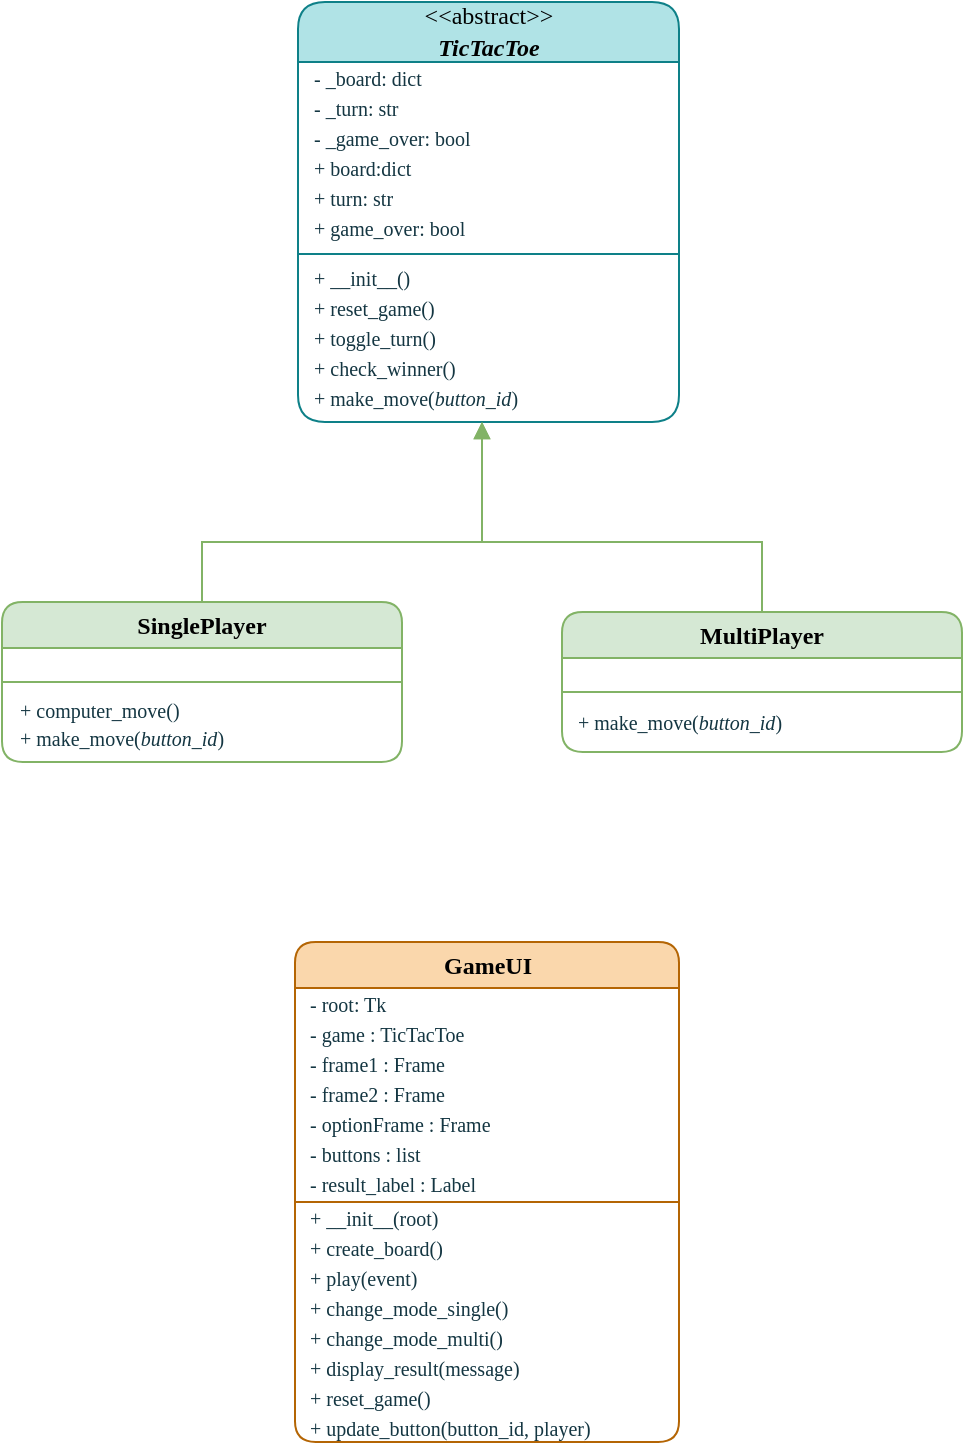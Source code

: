 <mxfile version="24.8.4">
  <diagram id="C5RBs43oDa-KdzZeNtuy" name="Page-1">
    <mxGraphModel dx="605" dy="350" grid="1" gridSize="10" guides="1" tooltips="1" connect="1" arrows="1" fold="1" page="1" pageScale="1" pageWidth="827" pageHeight="1169" math="0" shadow="0">
      <root>
        <mxCell id="WIyWlLk6GJQsqaUBKTNV-0" />
        <mxCell id="WIyWlLk6GJQsqaUBKTNV-1" parent="WIyWlLk6GJQsqaUBKTNV-0" />
        <mxCell id="yLoTYEVH0sTe2W0TpJp4-2" value="&lt;font face=&quot;Times New Roman&quot;&gt;GameUI&lt;/font&gt;" style="swimlane;whiteSpace=wrap;html=1;hachureGap=4;fontFamily=Architects Daughter;fontSource=https%3A%2F%2Ffonts.googleapis.com%2Fcss%3Ffamily%3DArchitects%2BDaughter;rounded=1;labelBackgroundColor=none;fillColor=#fad7ac;strokeColor=#b46504;" vertex="1" parent="WIyWlLk6GJQsqaUBKTNV-1">
          <mxGeometry x="306.5" y="860" width="192" height="250" as="geometry">
            <mxRectangle x="310" y="60" width="90" height="30" as="alternateBounds" />
          </mxGeometry>
        </mxCell>
        <mxCell id="yLoTYEVH0sTe2W0TpJp4-4" value="&lt;font style=&quot;font-size: 10px;&quot; face=&quot;Times New Roman&quot;&gt;- root: Tk&lt;/font&gt;" style="text;html=1;align=left;verticalAlign=middle;whiteSpace=wrap;rounded=1;fontFamily=Architects Daughter;fontSource=https%3A%2F%2Ffonts.googleapis.com%2Fcss%3Ffamily%3DArchitects%2BDaughter;fontSize=10;labelBackgroundColor=none;fontColor=#143642;" vertex="1" parent="yLoTYEVH0sTe2W0TpJp4-2">
          <mxGeometry x="5" y="23" width="185" height="15" as="geometry" />
        </mxCell>
        <mxCell id="yLoTYEVH0sTe2W0TpJp4-6" value="&lt;font style=&quot;font-size: 10px;&quot; face=&quot;Times New Roman&quot;&gt;- game : TicTacToe&lt;/font&gt;" style="text;html=1;align=left;verticalAlign=middle;whiteSpace=wrap;rounded=1;fontFamily=Architects Daughter;fontSource=https%3A%2F%2Ffonts.googleapis.com%2Fcss%3Ffamily%3DArchitects%2BDaughter;fontSize=10;labelBackgroundColor=none;fontColor=#143642;" vertex="1" parent="yLoTYEVH0sTe2W0TpJp4-2">
          <mxGeometry x="5" y="38" width="185" height="15" as="geometry" />
        </mxCell>
        <mxCell id="yLoTYEVH0sTe2W0TpJp4-7" value="&lt;font style=&quot;font-size: 10px;&quot; face=&quot;Times New Roman&quot;&gt;- frame1 : Frame&lt;/font&gt;" style="text;html=1;align=left;verticalAlign=middle;whiteSpace=wrap;rounded=1;fontFamily=Architects Daughter;fontSource=https%3A%2F%2Ffonts.googleapis.com%2Fcss%3Ffamily%3DArchitects%2BDaughter;fontSize=10;labelBackgroundColor=none;fontColor=#143642;" vertex="1" parent="yLoTYEVH0sTe2W0TpJp4-2">
          <mxGeometry x="5" y="53" width="185" height="15" as="geometry" />
        </mxCell>
        <mxCell id="yLoTYEVH0sTe2W0TpJp4-8" value="&lt;font style=&quot;font-size: 10px;&quot;&gt;- frame2 : Frame&lt;/font&gt;" style="text;html=1;align=left;verticalAlign=middle;whiteSpace=wrap;rounded=1;fontFamily=Times New Roman;fontSize=10;labelBackgroundColor=none;fontColor=#143642;" vertex="1" parent="yLoTYEVH0sTe2W0TpJp4-2">
          <mxGeometry x="5" y="68" width="185" height="15" as="geometry" />
        </mxCell>
        <mxCell id="yLoTYEVH0sTe2W0TpJp4-9" value="&lt;font style=&quot;font-size: 10px;&quot; face=&quot;Times New Roman&quot;&gt;- optionFrame : Frame&lt;/font&gt;" style="text;html=1;align=left;verticalAlign=middle;whiteSpace=wrap;rounded=1;fontFamily=Architects Daughter;fontSource=https%3A%2F%2Ffonts.googleapis.com%2Fcss%3Ffamily%3DArchitects%2BDaughter;fontSize=10;labelBackgroundColor=none;fontColor=#143642;" vertex="1" parent="yLoTYEVH0sTe2W0TpJp4-2">
          <mxGeometry x="5" y="83" width="185" height="15" as="geometry" />
        </mxCell>
        <mxCell id="yLoTYEVH0sTe2W0TpJp4-3" value="" style="endArrow=none;html=1;rounded=1;hachureGap=4;fontFamily=Architects Daughter;fontSource=https%3A%2F%2Ffonts.googleapis.com%2Fcss%3Ffamily%3DArchitects%2BDaughter;exitX=0;exitY=0.5;exitDx=0;exitDy=0;labelBackgroundColor=none;strokeColor=#b46504;fontColor=default;fillColor=#fad7ac;" edge="1" parent="yLoTYEVH0sTe2W0TpJp4-2">
          <mxGeometry width="50" height="50" relative="1" as="geometry">
            <mxPoint y="130" as="sourcePoint" />
            <mxPoint x="192" y="130" as="targetPoint" />
          </mxGeometry>
        </mxCell>
        <mxCell id="yLoTYEVH0sTe2W0TpJp4-10" value="&lt;font style=&quot;font-size: 10px;&quot; face=&quot;Times New Roman&quot;&gt;- buttons : list&lt;/font&gt;" style="text;html=1;align=left;verticalAlign=middle;whiteSpace=wrap;rounded=1;fontFamily=Architects Daughter;fontSource=https%3A%2F%2Ffonts.googleapis.com%2Fcss%3Ffamily%3DArchitects%2BDaughter;fontSize=10;labelBackgroundColor=none;fontColor=#143642;" vertex="1" parent="yLoTYEVH0sTe2W0TpJp4-2">
          <mxGeometry x="5" y="98" width="185" height="15" as="geometry" />
        </mxCell>
        <mxCell id="yLoTYEVH0sTe2W0TpJp4-11" value="&lt;font style=&quot;font-size: 10px;&quot; face=&quot;Times New Roman&quot;&gt;- result_label : Label&lt;/font&gt;" style="text;html=1;align=left;verticalAlign=middle;whiteSpace=wrap;rounded=1;fontFamily=Architects Daughter;fontSource=https%3A%2F%2Ffonts.googleapis.com%2Fcss%3Ffamily%3DArchitects%2BDaughter;fontSize=10;labelBackgroundColor=none;fontColor=#143642;" vertex="1" parent="yLoTYEVH0sTe2W0TpJp4-2">
          <mxGeometry x="5" y="113" width="185" height="15" as="geometry" />
        </mxCell>
        <mxCell id="yLoTYEVH0sTe2W0TpJp4-13" value="&lt;font style=&quot;font-size: 10px;&quot; face=&quot;Times New Roman&quot;&gt;+ __init__(root)&lt;/font&gt;" style="text;html=1;align=left;verticalAlign=middle;whiteSpace=wrap;rounded=1;fontFamily=Architects Daughter;fontSource=https%3A%2F%2Ffonts.googleapis.com%2Fcss%3Ffamily%3DArchitects%2BDaughter;fontSize=10;labelBackgroundColor=none;fontColor=#143642;" vertex="1" parent="yLoTYEVH0sTe2W0TpJp4-2">
          <mxGeometry x="5" y="130" width="185" height="15" as="geometry" />
        </mxCell>
        <mxCell id="yLoTYEVH0sTe2W0TpJp4-14" value="&lt;font style=&quot;font-size: 10px;&quot; face=&quot;Times New Roman&quot;&gt;+ create_board()&lt;/font&gt;" style="text;html=1;align=left;verticalAlign=middle;whiteSpace=wrap;rounded=1;fontFamily=Architects Daughter;fontSource=https%3A%2F%2Ffonts.googleapis.com%2Fcss%3Ffamily%3DArchitects%2BDaughter;fontSize=10;labelBackgroundColor=none;fontColor=#143642;" vertex="1" parent="yLoTYEVH0sTe2W0TpJp4-2">
          <mxGeometry x="5" y="145" width="200" height="15" as="geometry" />
        </mxCell>
        <mxCell id="yLoTYEVH0sTe2W0TpJp4-15" value="&lt;font face=&quot;Times New Roman&quot;&gt;+ play(event)&lt;/font&gt;" style="text;html=1;align=left;verticalAlign=middle;whiteSpace=wrap;rounded=1;fontFamily=Architects Daughter;fontSource=https%3A%2F%2Ffonts.googleapis.com%2Fcss%3Ffamily%3DArchitects%2BDaughter;fontSize=10;labelBackgroundColor=none;fontColor=#143642;" vertex="1" parent="yLoTYEVH0sTe2W0TpJp4-2">
          <mxGeometry x="5" y="160" width="200" height="15" as="geometry" />
        </mxCell>
        <mxCell id="yLoTYEVH0sTe2W0TpJp4-16" value="&lt;font style=&quot;font-size: 10px;&quot;&gt;+ change_mode_single()&lt;/font&gt;" style="text;html=1;align=left;verticalAlign=middle;whiteSpace=wrap;rounded=1;fontFamily=Times New Roman;fontSize=10;labelBackgroundColor=none;fontColor=#143642;" vertex="1" parent="yLoTYEVH0sTe2W0TpJp4-2">
          <mxGeometry x="5" y="175" width="200" height="15" as="geometry" />
        </mxCell>
        <mxCell id="yLoTYEVH0sTe2W0TpJp4-17" value="&lt;font style=&quot;font-size: 10px;&quot; face=&quot;Times New Roman&quot;&gt;+ change_mode_multi()&lt;/font&gt;" style="text;html=1;align=left;verticalAlign=middle;whiteSpace=wrap;rounded=1;fontFamily=Architects Daughter;fontSource=https%3A%2F%2Ffonts.googleapis.com%2Fcss%3Ffamily%3DArchitects%2BDaughter;fontSize=10;labelBackgroundColor=none;fontColor=#143642;" vertex="1" parent="yLoTYEVH0sTe2W0TpJp4-2">
          <mxGeometry x="5" y="190" width="200" height="15" as="geometry" />
        </mxCell>
        <mxCell id="yLoTYEVH0sTe2W0TpJp4-18" value="&lt;font face=&quot;Times New Roman&quot;&gt;+ display_result(message)&lt;/font&gt;" style="text;html=1;align=left;verticalAlign=middle;whiteSpace=wrap;rounded=1;fontFamily=Architects Daughter;fontSource=https%3A%2F%2Ffonts.googleapis.com%2Fcss%3Ffamily%3DArchitects%2BDaughter;fontSize=10;labelBackgroundColor=none;fontColor=#143642;" vertex="1" parent="yLoTYEVH0sTe2W0TpJp4-2">
          <mxGeometry x="5" y="205" width="200" height="15" as="geometry" />
        </mxCell>
        <mxCell id="yLoTYEVH0sTe2W0TpJp4-19" value="&lt;font style=&quot;font-size: 10px;&quot; face=&quot;Times New Roman&quot;&gt;+ reset_game()&lt;/font&gt;" style="text;html=1;align=left;verticalAlign=middle;whiteSpace=wrap;rounded=1;fontFamily=Architects Daughter;fontSource=https%3A%2F%2Ffonts.googleapis.com%2Fcss%3Ffamily%3DArchitects%2BDaughter;fontSize=10;labelBackgroundColor=none;fontColor=#143642;" vertex="1" parent="yLoTYEVH0sTe2W0TpJp4-2">
          <mxGeometry x="5" y="220" width="200" height="15" as="geometry" />
        </mxCell>
        <mxCell id="yLoTYEVH0sTe2W0TpJp4-20" value="&lt;font style=&quot;font-size: 10px;&quot; face=&quot;Times New Roman&quot;&gt;+ update_button(button_id, player)&lt;/font&gt;" style="text;html=1;align=left;verticalAlign=middle;whiteSpace=wrap;rounded=1;fontFamily=Architects Daughter;fontSource=https%3A%2F%2Ffonts.googleapis.com%2Fcss%3Ffamily%3DArchitects%2BDaughter;fontSize=10;labelBackgroundColor=none;fontColor=#143642;" vertex="1" parent="yLoTYEVH0sTe2W0TpJp4-2">
          <mxGeometry x="5" y="235" width="200" height="15" as="geometry" />
        </mxCell>
        <mxCell id="yLoTYEVH0sTe2W0TpJp4-21" value="&lt;font style=&quot;font-weight: normal;&quot; face=&quot;Times New Roman&quot;&gt;&amp;lt;&amp;lt;abstract&amp;gt;&amp;gt;&lt;/font&gt;&lt;div&gt;&lt;font face=&quot;Times New Roman&quot;&gt;&lt;i&gt;TicTacToe&lt;/i&gt;&lt;/font&gt;&lt;/div&gt;" style="swimlane;whiteSpace=wrap;html=1;hachureGap=4;fontFamily=Architects Daughter;fontSource=https%3A%2F%2Ffonts.googleapis.com%2Fcss%3Ffamily%3DArchitects%2BDaughter;startSize=30;rounded=1;labelBackgroundColor=none;fillColor=#b0e3e6;strokeColor=#0e8088;" vertex="1" parent="WIyWlLk6GJQsqaUBKTNV-1">
          <mxGeometry x="308" y="390" width="190.5" height="210" as="geometry">
            <mxRectangle x="304" y="390" width="100" height="40" as="alternateBounds" />
          </mxGeometry>
        </mxCell>
        <mxCell id="yLoTYEVH0sTe2W0TpJp4-22" value="&lt;font style=&quot;font-size: 10px;&quot; face=&quot;Times New Roman&quot;&gt;- _board: dict&lt;/font&gt;" style="text;html=1;align=left;verticalAlign=middle;whiteSpace=wrap;rounded=1;fontFamily=Architects Daughter;fontSource=https%3A%2F%2Ffonts.googleapis.com%2Fcss%3Ffamily%3DArchitects%2BDaughter;fontSize=10;labelBackgroundColor=none;fontColor=#143642;" vertex="1" parent="yLoTYEVH0sTe2W0TpJp4-21">
          <mxGeometry x="6" y="30" width="185" height="15" as="geometry" />
        </mxCell>
        <mxCell id="yLoTYEVH0sTe2W0TpJp4-23" value="&lt;font style=&quot;font-size: 10px;&quot; face=&quot;Times New Roman&quot;&gt;- _turn: str&lt;/font&gt;" style="text;html=1;align=left;verticalAlign=middle;whiteSpace=wrap;rounded=1;fontFamily=Architects Daughter;fontSource=https%3A%2F%2Ffonts.googleapis.com%2Fcss%3Ffamily%3DArchitects%2BDaughter;fontSize=10;labelBackgroundColor=none;fontColor=#143642;" vertex="1" parent="yLoTYEVH0sTe2W0TpJp4-21">
          <mxGeometry x="6" y="45" width="185" height="15" as="geometry" />
        </mxCell>
        <mxCell id="yLoTYEVH0sTe2W0TpJp4-24" value="&lt;font style=&quot;font-size: 10px;&quot; face=&quot;Times New Roman&quot;&gt;- _game_over: bool&lt;/font&gt;" style="text;html=1;align=left;verticalAlign=middle;whiteSpace=wrap;rounded=1;fontFamily=Architects Daughter;fontSource=https%3A%2F%2Ffonts.googleapis.com%2Fcss%3Ffamily%3DArchitects%2BDaughter;fontSize=10;labelBackgroundColor=none;fontColor=#143642;" vertex="1" parent="yLoTYEVH0sTe2W0TpJp4-21">
          <mxGeometry x="6" y="60" width="185" height="15" as="geometry" />
        </mxCell>
        <mxCell id="yLoTYEVH0sTe2W0TpJp4-25" value="&lt;font style=&quot;font-size: 10px;&quot;&gt;+ board:dict&lt;/font&gt;" style="text;html=1;align=left;verticalAlign=middle;whiteSpace=wrap;rounded=1;fontFamily=Times New Roman;fontSize=10;labelBackgroundColor=none;fontColor=#143642;" vertex="1" parent="yLoTYEVH0sTe2W0TpJp4-21">
          <mxGeometry x="6" y="75" width="185" height="15" as="geometry" />
        </mxCell>
        <mxCell id="yLoTYEVH0sTe2W0TpJp4-26" value="&lt;font style=&quot;font-size: 10px;&quot; face=&quot;Times New Roman&quot;&gt;+ turn: str&lt;/font&gt;" style="text;html=1;align=left;verticalAlign=middle;whiteSpace=wrap;rounded=1;fontFamily=Architects Daughter;fontSource=https%3A%2F%2Ffonts.googleapis.com%2Fcss%3Ffamily%3DArchitects%2BDaughter;fontSize=10;labelBackgroundColor=none;fontColor=#143642;" vertex="1" parent="yLoTYEVH0sTe2W0TpJp4-21">
          <mxGeometry x="6" y="90" width="185" height="15" as="geometry" />
        </mxCell>
        <mxCell id="yLoTYEVH0sTe2W0TpJp4-27" value="&lt;font style=&quot;font-size: 10px;&quot; face=&quot;Times New Roman&quot;&gt;+ game_over: bool&lt;/font&gt;" style="text;html=1;align=left;verticalAlign=middle;whiteSpace=wrap;rounded=1;fontFamily=Architects Daughter;fontSource=https%3A%2F%2Ffonts.googleapis.com%2Fcss%3Ffamily%3DArchitects%2BDaughter;fontSize=10;labelBackgroundColor=none;fontColor=#143642;" vertex="1" parent="yLoTYEVH0sTe2W0TpJp4-21">
          <mxGeometry x="6" y="105" width="185" height="15" as="geometry" />
        </mxCell>
        <mxCell id="yLoTYEVH0sTe2W0TpJp4-28" value="" style="endArrow=none;html=1;rounded=1;hachureGap=4;fontFamily=Architects Daughter;fontSource=https%3A%2F%2Ffonts.googleapis.com%2Fcss%3Ffamily%3DArchitects%2BDaughter;labelBackgroundColor=none;strokeColor=#0e8088;fontColor=default;fillColor=#b0e3e6;" edge="1" parent="yLoTYEVH0sTe2W0TpJp4-21">
          <mxGeometry width="50" height="50" relative="1" as="geometry">
            <mxPoint x="-0.5" y="126" as="sourcePoint" />
            <mxPoint x="190.5" y="126" as="targetPoint" />
          </mxGeometry>
        </mxCell>
        <mxCell id="yLoTYEVH0sTe2W0TpJp4-29" value="&lt;font style=&quot;font-size: 10px;&quot; face=&quot;Times New Roman&quot;&gt;+ __init__()&lt;/font&gt;" style="text;html=1;align=left;verticalAlign=middle;whiteSpace=wrap;rounded=1;fontFamily=Architects Daughter;fontSource=https%3A%2F%2Ffonts.googleapis.com%2Fcss%3Ffamily%3DArchitects%2BDaughter;fontSize=10;labelBackgroundColor=none;fontColor=#143642;" vertex="1" parent="yLoTYEVH0sTe2W0TpJp4-21">
          <mxGeometry x="6" y="130" width="185" height="15" as="geometry" />
        </mxCell>
        <mxCell id="yLoTYEVH0sTe2W0TpJp4-30" value="&lt;font style=&quot;font-size: 10px;&quot; face=&quot;Times New Roman&quot;&gt;+ reset_game()&lt;/font&gt;" style="text;html=1;align=left;verticalAlign=middle;whiteSpace=wrap;rounded=1;fontFamily=Architects Daughter;fontSource=https%3A%2F%2Ffonts.googleapis.com%2Fcss%3Ffamily%3DArchitects%2BDaughter;fontSize=10;labelBackgroundColor=none;fontColor=#143642;" vertex="1" parent="yLoTYEVH0sTe2W0TpJp4-21">
          <mxGeometry x="6" y="145" width="200" height="15" as="geometry" />
        </mxCell>
        <mxCell id="yLoTYEVH0sTe2W0TpJp4-31" value="&lt;font face=&quot;Times New Roman&quot;&gt;+ toggle_turn()&lt;/font&gt;" style="text;html=1;align=left;verticalAlign=middle;whiteSpace=wrap;rounded=1;fontFamily=Architects Daughter;fontSource=https%3A%2F%2Ffonts.googleapis.com%2Fcss%3Ffamily%3DArchitects%2BDaughter;fontSize=10;labelBackgroundColor=none;fontColor=#143642;" vertex="1" parent="yLoTYEVH0sTe2W0TpJp4-21">
          <mxGeometry x="6" y="160" width="200" height="15" as="geometry" />
        </mxCell>
        <mxCell id="yLoTYEVH0sTe2W0TpJp4-32" value="&lt;font style=&quot;font-size: 10px;&quot;&gt;+ check_winner()&lt;/font&gt;" style="text;html=1;align=left;verticalAlign=middle;whiteSpace=wrap;rounded=1;fontFamily=Times New Roman;fontSize=10;labelBackgroundColor=none;fontColor=#143642;" vertex="1" parent="yLoTYEVH0sTe2W0TpJp4-21">
          <mxGeometry x="6" y="175" width="200" height="15" as="geometry" />
        </mxCell>
        <mxCell id="yLoTYEVH0sTe2W0TpJp4-33" value="&lt;font style=&quot;font-size: 10px;&quot; face=&quot;Times New Roman&quot;&gt;+ make_move(&lt;i&gt;button_id&lt;/i&gt;)&lt;/font&gt;" style="text;html=1;align=left;verticalAlign=middle;whiteSpace=wrap;rounded=1;fontFamily=Architects Daughter;fontSource=https%3A%2F%2Ffonts.googleapis.com%2Fcss%3Ffamily%3DArchitects%2BDaughter;fontSize=10;labelBackgroundColor=none;fontColor=#143642;" vertex="1" parent="yLoTYEVH0sTe2W0TpJp4-21">
          <mxGeometry x="6" y="190" width="200" height="15" as="geometry" />
        </mxCell>
        <mxCell id="yLoTYEVH0sTe2W0TpJp4-34" value="&lt;font face=&quot;Times New Roman&quot;&gt;SinglePlayer&lt;/font&gt;" style="swimlane;whiteSpace=wrap;html=1;hachureGap=4;fontFamily=Architects Daughter;fontSource=https%3A%2F%2Ffonts.googleapis.com%2Fcss%3Ffamily%3DArchitects%2BDaughter;rounded=1;labelBackgroundColor=none;fillColor=#d5e8d4;strokeColor=#82b366;" vertex="1" parent="WIyWlLk6GJQsqaUBKTNV-1">
          <mxGeometry x="160" y="690" width="200" height="80" as="geometry" />
        </mxCell>
        <mxCell id="yLoTYEVH0sTe2W0TpJp4-37" value="" style="endArrow=none;html=1;rounded=1;hachureGap=4;fontFamily=Architects Daughter;fontSource=https%3A%2F%2Ffonts.googleapis.com%2Fcss%3Ffamily%3DArchitects%2BDaughter;labelBackgroundColor=none;strokeColor=#82b366;fontColor=default;fillColor=#d5e8d4;" edge="1" parent="yLoTYEVH0sTe2W0TpJp4-34">
          <mxGeometry width="50" height="50" relative="1" as="geometry">
            <mxPoint y="40" as="sourcePoint" />
            <mxPoint x="200" y="40" as="targetPoint" />
          </mxGeometry>
        </mxCell>
        <mxCell id="yLoTYEVH0sTe2W0TpJp4-39" value="&lt;font style=&quot;font-size: 10px;&quot;&gt;+ computer_move()&lt;/font&gt;" style="text;html=1;align=left;verticalAlign=middle;whiteSpace=wrap;rounded=1;fontFamily=Times New Roman;fontSize=10;labelBackgroundColor=none;fontColor=#143642;" vertex="1" parent="yLoTYEVH0sTe2W0TpJp4-34">
          <mxGeometry x="7" y="46" width="183" height="15" as="geometry" />
        </mxCell>
        <mxCell id="yLoTYEVH0sTe2W0TpJp4-40" value="&lt;font style=&quot;font-size: 10px;&quot; face=&quot;Times New Roman&quot;&gt;+ make_move(&lt;i&gt;button_id&lt;/i&gt;)&lt;/font&gt;" style="text;html=1;align=left;verticalAlign=middle;whiteSpace=wrap;rounded=1;fontFamily=Architects Daughter;fontSource=https%3A%2F%2Ffonts.googleapis.com%2Fcss%3Ffamily%3DArchitects%2BDaughter;fontSize=10;labelBackgroundColor=none;fontColor=#143642;" vertex="1" parent="yLoTYEVH0sTe2W0TpJp4-34">
          <mxGeometry x="7" y="60" width="183" height="16" as="geometry" />
        </mxCell>
        <mxCell id="yLoTYEVH0sTe2W0TpJp4-35" value="&lt;font face=&quot;Times New Roman&quot;&gt;MultiPlayer&lt;/font&gt;" style="swimlane;whiteSpace=wrap;html=1;hachureGap=4;fontFamily=Architects Daughter;fontSource=https%3A%2F%2Ffonts.googleapis.com%2Fcss%3Ffamily%3DArchitects%2BDaughter;rounded=1;labelBackgroundColor=none;fillColor=#d5e8d4;strokeColor=#82b366;" vertex="1" parent="WIyWlLk6GJQsqaUBKTNV-1">
          <mxGeometry x="440" y="695" width="200" height="70" as="geometry" />
        </mxCell>
        <mxCell id="yLoTYEVH0sTe2W0TpJp4-38" value="" style="endArrow=none;html=1;rounded=1;hachureGap=4;fontFamily=Architects Daughter;fontSource=https%3A%2F%2Ffonts.googleapis.com%2Fcss%3Ffamily%3DArchitects%2BDaughter;labelBackgroundColor=none;strokeColor=#82b366;fontColor=default;fillColor=#d5e8d4;" edge="1" parent="yLoTYEVH0sTe2W0TpJp4-35">
          <mxGeometry width="50" height="50" relative="1" as="geometry">
            <mxPoint y="40" as="sourcePoint" />
            <mxPoint x="200" y="40" as="targetPoint" />
          </mxGeometry>
        </mxCell>
        <mxCell id="yLoTYEVH0sTe2W0TpJp4-41" value="&lt;font style=&quot;font-size: 10px;&quot; face=&quot;Times New Roman&quot;&gt;+ make_move(&lt;i&gt;button_id&lt;/i&gt;)&lt;/font&gt;" style="text;html=1;align=left;verticalAlign=middle;whiteSpace=wrap;rounded=1;fontFamily=Architects Daughter;fontSource=https%3A%2F%2Ffonts.googleapis.com%2Fcss%3Ffamily%3DArchitects%2BDaughter;fontSize=10;labelBackgroundColor=none;fontColor=#143642;" vertex="1" parent="yLoTYEVH0sTe2W0TpJp4-35">
          <mxGeometry x="6" y="47" width="183" height="16" as="geometry" />
        </mxCell>
        <mxCell id="yLoTYEVH0sTe2W0TpJp4-43" value="" style="endArrow=block;endFill=1;html=1;edgeStyle=orthogonalEdgeStyle;align=left;verticalAlign=top;rounded=0;hachureGap=4;strokeColor=#82b366;fontFamily=Architects Daughter;fontSource=https%3A%2F%2Ffonts.googleapis.com%2Fcss%3Ffamily%3DArchitects%2BDaughter;fontColor=#143642;fillColor=#d5e8d4;" edge="1" parent="WIyWlLk6GJQsqaUBKTNV-1">
          <mxGeometry x="-1" relative="1" as="geometry">
            <mxPoint x="260" y="690" as="sourcePoint" />
            <mxPoint x="400" y="600" as="targetPoint" />
            <Array as="points">
              <mxPoint x="260" y="660" />
              <mxPoint x="400" y="660" />
            </Array>
          </mxGeometry>
        </mxCell>
        <mxCell id="yLoTYEVH0sTe2W0TpJp4-45" value="" style="endArrow=block;endFill=1;html=1;edgeStyle=orthogonalEdgeStyle;align=left;verticalAlign=top;rounded=0;hachureGap=4;strokeColor=#82b366;fontFamily=Architects Daughter;fontSource=https%3A%2F%2Ffonts.googleapis.com%2Fcss%3Ffamily%3DArchitects%2BDaughter;fontColor=#143642;fillColor=#d5e8d4;exitX=0.5;exitY=0;exitDx=0;exitDy=0;" edge="1" parent="WIyWlLk6GJQsqaUBKTNV-1">
          <mxGeometry x="-1" relative="1" as="geometry">
            <mxPoint x="540" y="695" as="sourcePoint" />
            <mxPoint x="400" y="600" as="targetPoint" />
            <Array as="points">
              <mxPoint x="540" y="660" />
              <mxPoint x="400" y="660" />
            </Array>
          </mxGeometry>
        </mxCell>
      </root>
    </mxGraphModel>
  </diagram>
</mxfile>
